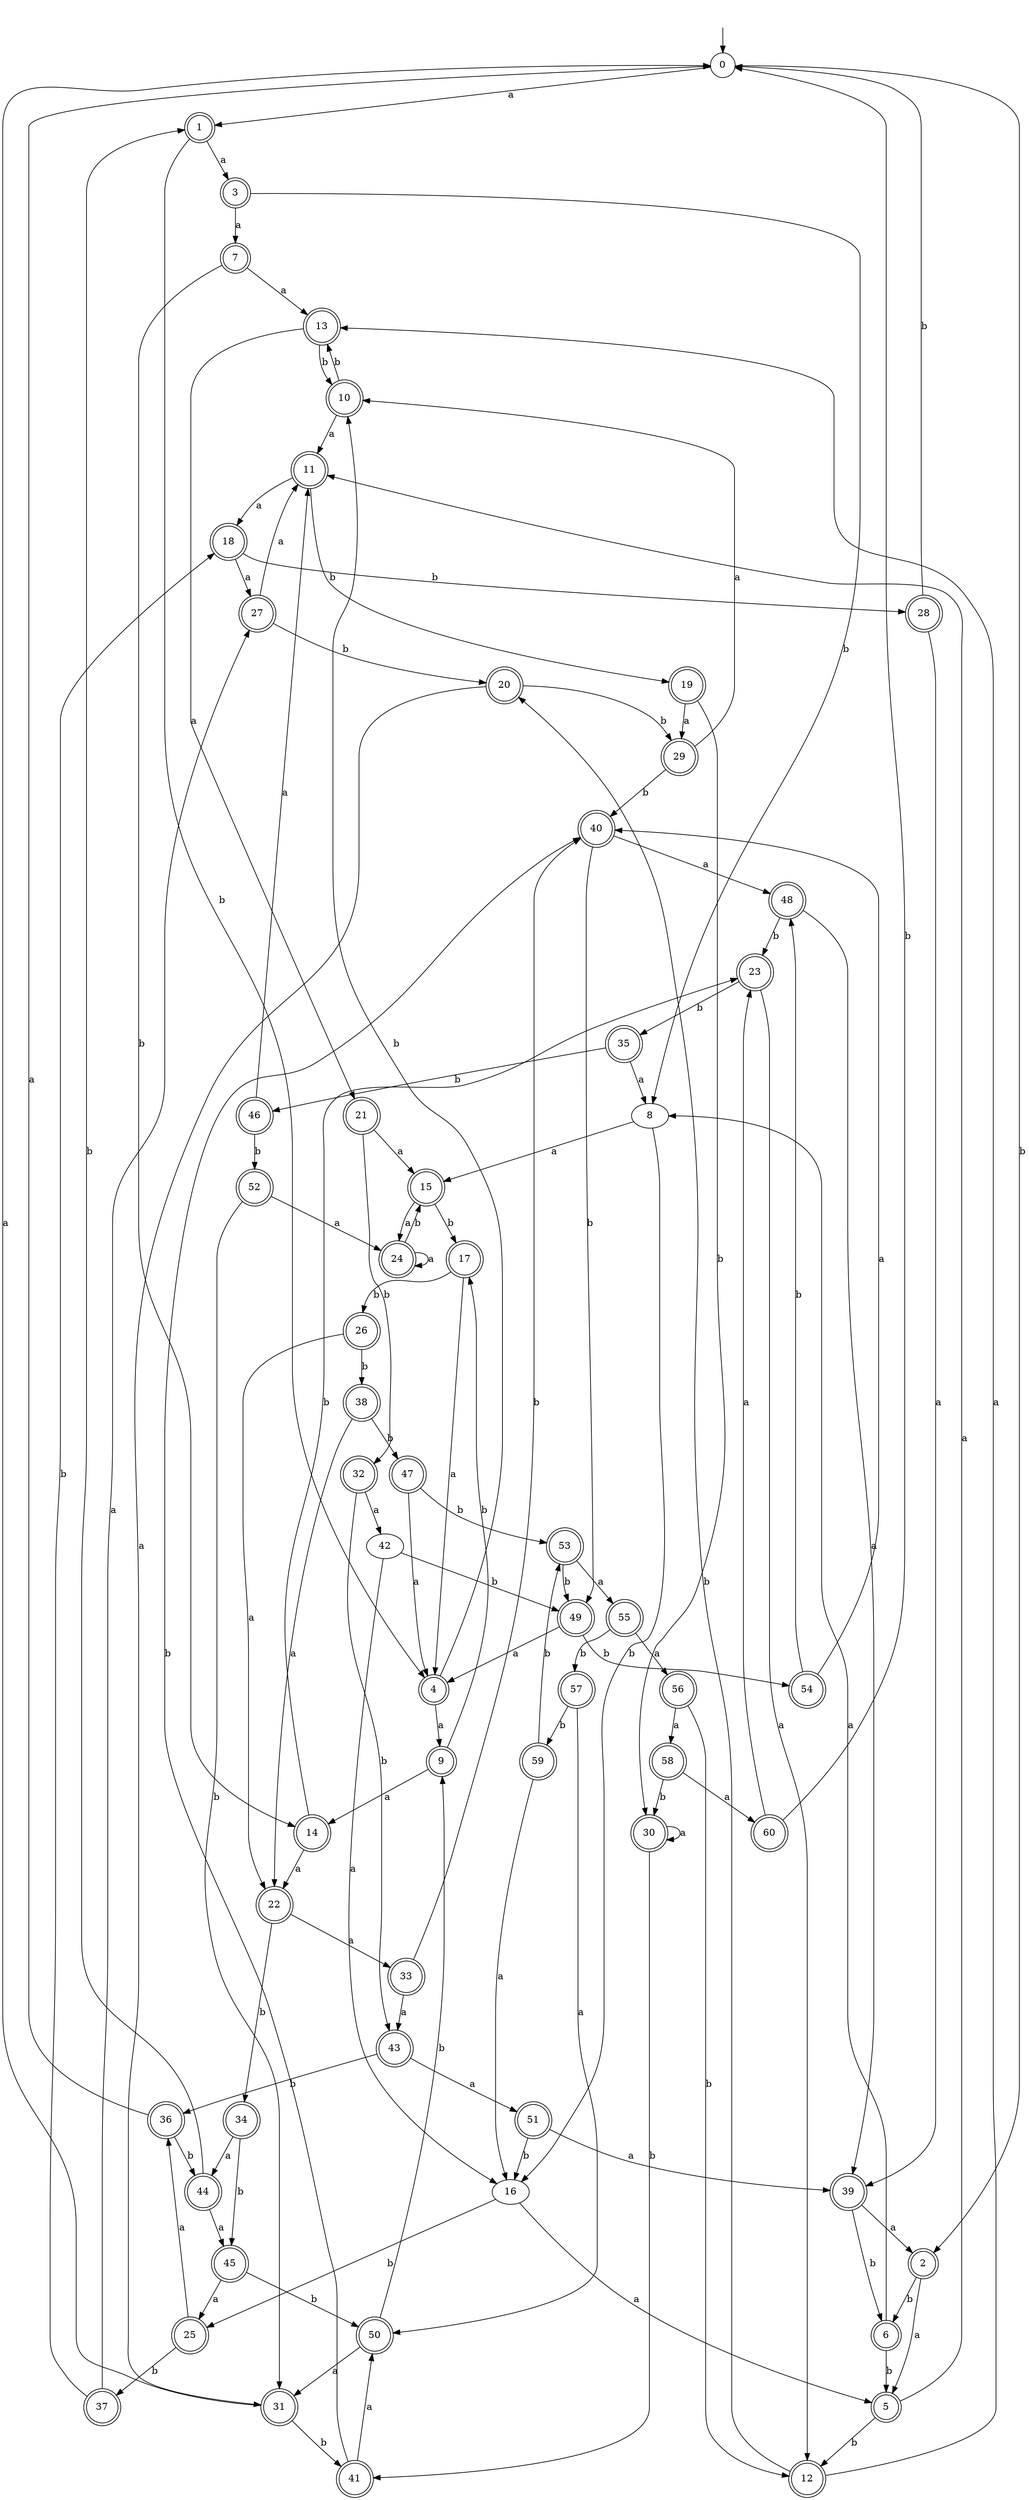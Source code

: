digraph RandomDFA {
  __start0 [label="", shape=none];
  __start0 -> 0 [label=""];
  0 [shape=circle]
  0 -> 1 [label="a"]
  0 -> 2 [label="b"]
  1 [shape=doublecircle]
  1 -> 3 [label="a"]
  1 -> 4 [label="b"]
  2 [shape=doublecircle]
  2 -> 5 [label="a"]
  2 -> 6 [label="b"]
  3 [shape=doublecircle]
  3 -> 7 [label="a"]
  3 -> 8 [label="b"]
  4 [shape=doublecircle]
  4 -> 9 [label="a"]
  4 -> 10 [label="b"]
  5 [shape=doublecircle]
  5 -> 11 [label="a"]
  5 -> 12 [label="b"]
  6 [shape=doublecircle]
  6 -> 8 [label="a"]
  6 -> 5 [label="b"]
  7 [shape=doublecircle]
  7 -> 13 [label="a"]
  7 -> 14 [label="b"]
  8
  8 -> 15 [label="a"]
  8 -> 16 [label="b"]
  9 [shape=doublecircle]
  9 -> 14 [label="a"]
  9 -> 17 [label="b"]
  10 [shape=doublecircle]
  10 -> 11 [label="a"]
  10 -> 13 [label="b"]
  11 [shape=doublecircle]
  11 -> 18 [label="a"]
  11 -> 19 [label="b"]
  12 [shape=doublecircle]
  12 -> 13 [label="a"]
  12 -> 20 [label="b"]
  13 [shape=doublecircle]
  13 -> 21 [label="a"]
  13 -> 10 [label="b"]
  14 [shape=doublecircle]
  14 -> 22 [label="a"]
  14 -> 23 [label="b"]
  15 [shape=doublecircle]
  15 -> 24 [label="a"]
  15 -> 17 [label="b"]
  16
  16 -> 5 [label="a"]
  16 -> 25 [label="b"]
  17 [shape=doublecircle]
  17 -> 4 [label="a"]
  17 -> 26 [label="b"]
  18 [shape=doublecircle]
  18 -> 27 [label="a"]
  18 -> 28 [label="b"]
  19 [shape=doublecircle]
  19 -> 29 [label="a"]
  19 -> 30 [label="b"]
  20 [shape=doublecircle]
  20 -> 31 [label="a"]
  20 -> 29 [label="b"]
  21 [shape=doublecircle]
  21 -> 15 [label="a"]
  21 -> 32 [label="b"]
  22 [shape=doublecircle]
  22 -> 33 [label="a"]
  22 -> 34 [label="b"]
  23 [shape=doublecircle]
  23 -> 12 [label="a"]
  23 -> 35 [label="b"]
  24 [shape=doublecircle]
  24 -> 24 [label="a"]
  24 -> 15 [label="b"]
  25 [shape=doublecircle]
  25 -> 36 [label="a"]
  25 -> 37 [label="b"]
  26 [shape=doublecircle]
  26 -> 22 [label="a"]
  26 -> 38 [label="b"]
  27 [shape=doublecircle]
  27 -> 11 [label="a"]
  27 -> 20 [label="b"]
  28 [shape=doublecircle]
  28 -> 39 [label="a"]
  28 -> 0 [label="b"]
  29 [shape=doublecircle]
  29 -> 10 [label="a"]
  29 -> 40 [label="b"]
  30 [shape=doublecircle]
  30 -> 30 [label="a"]
  30 -> 41 [label="b"]
  31 [shape=doublecircle]
  31 -> 0 [label="a"]
  31 -> 41 [label="b"]
  32 [shape=doublecircle]
  32 -> 42 [label="a"]
  32 -> 43 [label="b"]
  33 [shape=doublecircle]
  33 -> 43 [label="a"]
  33 -> 40 [label="b"]
  34 [shape=doublecircle]
  34 -> 44 [label="a"]
  34 -> 45 [label="b"]
  35 [shape=doublecircle]
  35 -> 8 [label="a"]
  35 -> 46 [label="b"]
  36 [shape=doublecircle]
  36 -> 0 [label="a"]
  36 -> 44 [label="b"]
  37 [shape=doublecircle]
  37 -> 27 [label="a"]
  37 -> 18 [label="b"]
  38 [shape=doublecircle]
  38 -> 22 [label="a"]
  38 -> 47 [label="b"]
  39 [shape=doublecircle]
  39 -> 2 [label="a"]
  39 -> 6 [label="b"]
  40 [shape=doublecircle]
  40 -> 48 [label="a"]
  40 -> 49 [label="b"]
  41 [shape=doublecircle]
  41 -> 50 [label="a"]
  41 -> 40 [label="b"]
  42
  42 -> 16 [label="a"]
  42 -> 49 [label="b"]
  43 [shape=doublecircle]
  43 -> 51 [label="a"]
  43 -> 36 [label="b"]
  44 [shape=doublecircle]
  44 -> 45 [label="a"]
  44 -> 1 [label="b"]
  45 [shape=doublecircle]
  45 -> 25 [label="a"]
  45 -> 50 [label="b"]
  46 [shape=doublecircle]
  46 -> 11 [label="a"]
  46 -> 52 [label="b"]
  47 [shape=doublecircle]
  47 -> 4 [label="a"]
  47 -> 53 [label="b"]
  48 [shape=doublecircle]
  48 -> 39 [label="a"]
  48 -> 23 [label="b"]
  49 [shape=doublecircle]
  49 -> 4 [label="a"]
  49 -> 54 [label="b"]
  50 [shape=doublecircle]
  50 -> 31 [label="a"]
  50 -> 9 [label="b"]
  51 [shape=doublecircle]
  51 -> 39 [label="a"]
  51 -> 16 [label="b"]
  52 [shape=doublecircle]
  52 -> 24 [label="a"]
  52 -> 31 [label="b"]
  53 [shape=doublecircle]
  53 -> 55 [label="a"]
  53 -> 49 [label="b"]
  54 [shape=doublecircle]
  54 -> 40 [label="a"]
  54 -> 48 [label="b"]
  55 [shape=doublecircle]
  55 -> 56 [label="a"]
  55 -> 57 [label="b"]
  56 [shape=doublecircle]
  56 -> 58 [label="a"]
  56 -> 12 [label="b"]
  57 [shape=doublecircle]
  57 -> 50 [label="a"]
  57 -> 59 [label="b"]
  58 [shape=doublecircle]
  58 -> 60 [label="a"]
  58 -> 30 [label="b"]
  59 [shape=doublecircle]
  59 -> 16 [label="a"]
  59 -> 53 [label="b"]
  60 [shape=doublecircle]
  60 -> 23 [label="a"]
  60 -> 0 [label="b"]
}
